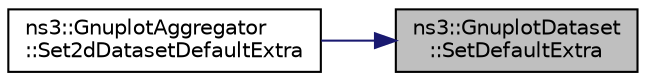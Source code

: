 digraph "ns3::GnuplotDataset::SetDefaultExtra"
{
 // LATEX_PDF_SIZE
  edge [fontname="Helvetica",fontsize="10",labelfontname="Helvetica",labelfontsize="10"];
  node [fontname="Helvetica",fontsize="10",shape=record];
  rankdir="RL";
  Node1 [label="ns3::GnuplotDataset\l::SetDefaultExtra",height=0.2,width=0.4,color="black", fillcolor="grey75", style="filled", fontcolor="black",tooltip="Change extra formatting style parameters for newly created objects."];
  Node1 -> Node2 [dir="back",color="midnightblue",fontsize="10",style="solid",fontname="Helvetica"];
  Node2 [label="ns3::GnuplotAggregator\l::Set2dDatasetDefaultExtra",height=0.2,width=0.4,color="black", fillcolor="white", style="filled",URL="$classns3_1_1_gnuplot_aggregator.html#a11fa5523026e2188bbf1b2b55adb1b35",tooltip="Change extra formatting style parameters for newly created objects."];
}

